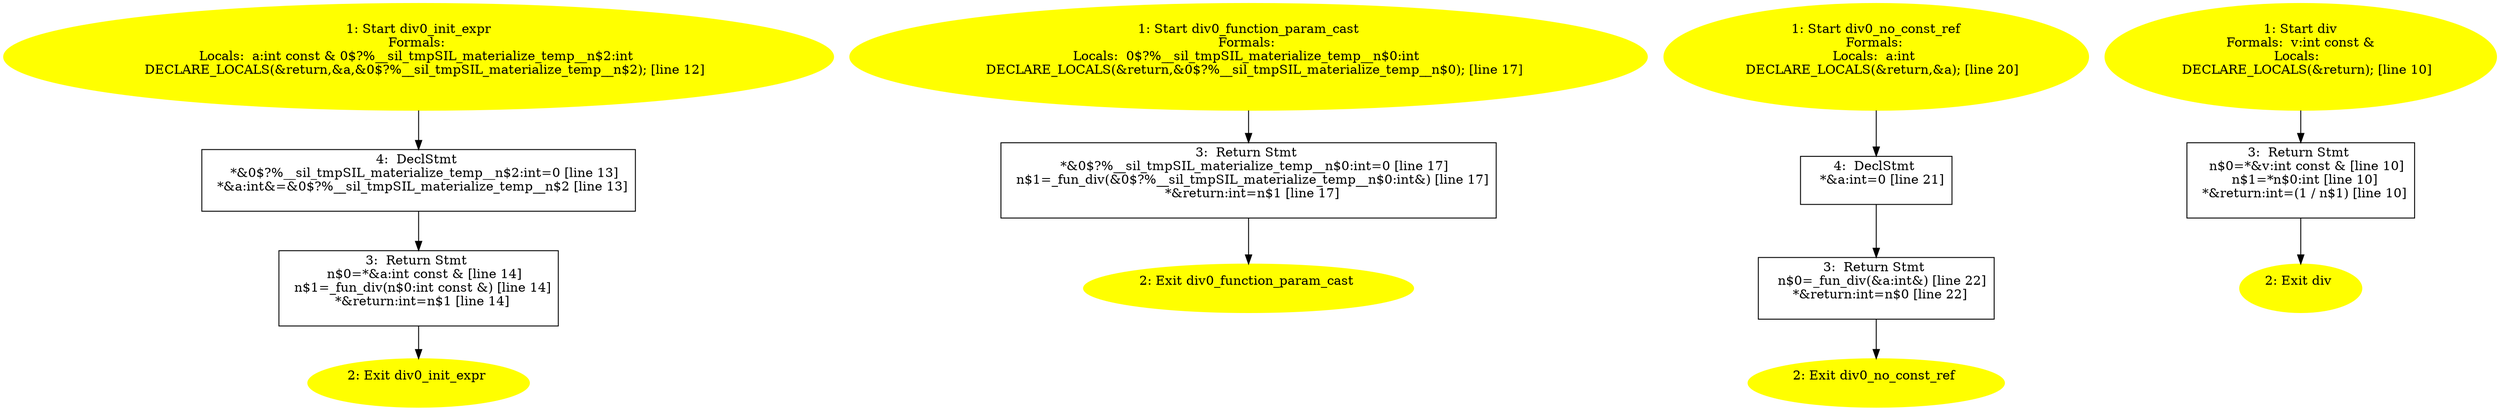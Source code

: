 /* @generated */
digraph iCFG {
"div0_init_expr#_Z14div0_init_exprv.f02884e3d864f79f1dffe6e22020bca4_1" [label="1: Start div0_init_expr\nFormals: \nLocals:  a:int const & 0$?%__sil_tmpSIL_materialize_temp__n$2:int \n   DECLARE_LOCALS(&return,&a,&0$?%__sil_tmpSIL_materialize_temp__n$2); [line 12]\n " color=yellow style=filled]
	

	 "div0_init_expr#_Z14div0_init_exprv.f02884e3d864f79f1dffe6e22020bca4_1" -> "div0_init_expr#_Z14div0_init_exprv.f02884e3d864f79f1dffe6e22020bca4_4" ;
"div0_init_expr#_Z14div0_init_exprv.f02884e3d864f79f1dffe6e22020bca4_2" [label="2: Exit div0_init_expr \n  " color=yellow style=filled]
	

"div0_init_expr#_Z14div0_init_exprv.f02884e3d864f79f1dffe6e22020bca4_3" [label="3:  Return Stmt \n   n$0=*&a:int const & [line 14]\n  n$1=_fun_div(n$0:int const &) [line 14]\n  *&return:int=n$1 [line 14]\n " shape="box"]
	

	 "div0_init_expr#_Z14div0_init_exprv.f02884e3d864f79f1dffe6e22020bca4_3" -> "div0_init_expr#_Z14div0_init_exprv.f02884e3d864f79f1dffe6e22020bca4_2" ;
"div0_init_expr#_Z14div0_init_exprv.f02884e3d864f79f1dffe6e22020bca4_4" [label="4:  DeclStmt \n   *&0$?%__sil_tmpSIL_materialize_temp__n$2:int=0 [line 13]\n  *&a:int&=&0$?%__sil_tmpSIL_materialize_temp__n$2 [line 13]\n " shape="box"]
	

	 "div0_init_expr#_Z14div0_init_exprv.f02884e3d864f79f1dffe6e22020bca4_4" -> "div0_init_expr#_Z14div0_init_exprv.f02884e3d864f79f1dffe6e22020bca4_3" ;
"div0_function_param_cast#_Z24div0_function_param_castv.538bb8a2f1ebb9f7377ad95e96a98ab3_1" [label="1: Start div0_function_param_cast\nFormals: \nLocals:  0$?%__sil_tmpSIL_materialize_temp__n$0:int \n   DECLARE_LOCALS(&return,&0$?%__sil_tmpSIL_materialize_temp__n$0); [line 17]\n " color=yellow style=filled]
	

	 "div0_function_param_cast#_Z24div0_function_param_castv.538bb8a2f1ebb9f7377ad95e96a98ab3_1" -> "div0_function_param_cast#_Z24div0_function_param_castv.538bb8a2f1ebb9f7377ad95e96a98ab3_3" ;
"div0_function_param_cast#_Z24div0_function_param_castv.538bb8a2f1ebb9f7377ad95e96a98ab3_2" [label="2: Exit div0_function_param_cast \n  " color=yellow style=filled]
	

"div0_function_param_cast#_Z24div0_function_param_castv.538bb8a2f1ebb9f7377ad95e96a98ab3_3" [label="3:  Return Stmt \n   *&0$?%__sil_tmpSIL_materialize_temp__n$0:int=0 [line 17]\n  n$1=_fun_div(&0$?%__sil_tmpSIL_materialize_temp__n$0:int&) [line 17]\n  *&return:int=n$1 [line 17]\n " shape="box"]
	

	 "div0_function_param_cast#_Z24div0_function_param_castv.538bb8a2f1ebb9f7377ad95e96a98ab3_3" -> "div0_function_param_cast#_Z24div0_function_param_castv.538bb8a2f1ebb9f7377ad95e96a98ab3_2" ;
"div0_no_const_ref#_Z17div0_no_const_refv.94b3f1810be763a76ad9d340476db03b_1" [label="1: Start div0_no_const_ref\nFormals: \nLocals:  a:int \n   DECLARE_LOCALS(&return,&a); [line 20]\n " color=yellow style=filled]
	

	 "div0_no_const_ref#_Z17div0_no_const_refv.94b3f1810be763a76ad9d340476db03b_1" -> "div0_no_const_ref#_Z17div0_no_const_refv.94b3f1810be763a76ad9d340476db03b_4" ;
"div0_no_const_ref#_Z17div0_no_const_refv.94b3f1810be763a76ad9d340476db03b_2" [label="2: Exit div0_no_const_ref \n  " color=yellow style=filled]
	

"div0_no_const_ref#_Z17div0_no_const_refv.94b3f1810be763a76ad9d340476db03b_3" [label="3:  Return Stmt \n   n$0=_fun_div(&a:int&) [line 22]\n  *&return:int=n$0 [line 22]\n " shape="box"]
	

	 "div0_no_const_ref#_Z17div0_no_const_refv.94b3f1810be763a76ad9d340476db03b_3" -> "div0_no_const_ref#_Z17div0_no_const_refv.94b3f1810be763a76ad9d340476db03b_2" ;
"div0_no_const_ref#_Z17div0_no_const_refv.94b3f1810be763a76ad9d340476db03b_4" [label="4:  DeclStmt \n   *&a:int=0 [line 21]\n " shape="box"]
	

	 "div0_no_const_ref#_Z17div0_no_const_refv.94b3f1810be763a76ad9d340476db03b_4" -> "div0_no_const_ref#_Z17div0_no_const_refv.94b3f1810be763a76ad9d340476db03b_3" ;
"div#_Z3divRKi.fa811012e173ad886b0a43872b005b64_1" [label="1: Start div\nFormals:  v:int const &\nLocals:  \n   DECLARE_LOCALS(&return); [line 10]\n " color=yellow style=filled]
	

	 "div#_Z3divRKi.fa811012e173ad886b0a43872b005b64_1" -> "div#_Z3divRKi.fa811012e173ad886b0a43872b005b64_3" ;
"div#_Z3divRKi.fa811012e173ad886b0a43872b005b64_2" [label="2: Exit div \n  " color=yellow style=filled]
	

"div#_Z3divRKi.fa811012e173ad886b0a43872b005b64_3" [label="3:  Return Stmt \n   n$0=*&v:int const & [line 10]\n  n$1=*n$0:int [line 10]\n  *&return:int=(1 / n$1) [line 10]\n " shape="box"]
	

	 "div#_Z3divRKi.fa811012e173ad886b0a43872b005b64_3" -> "div#_Z3divRKi.fa811012e173ad886b0a43872b005b64_2" ;
}
